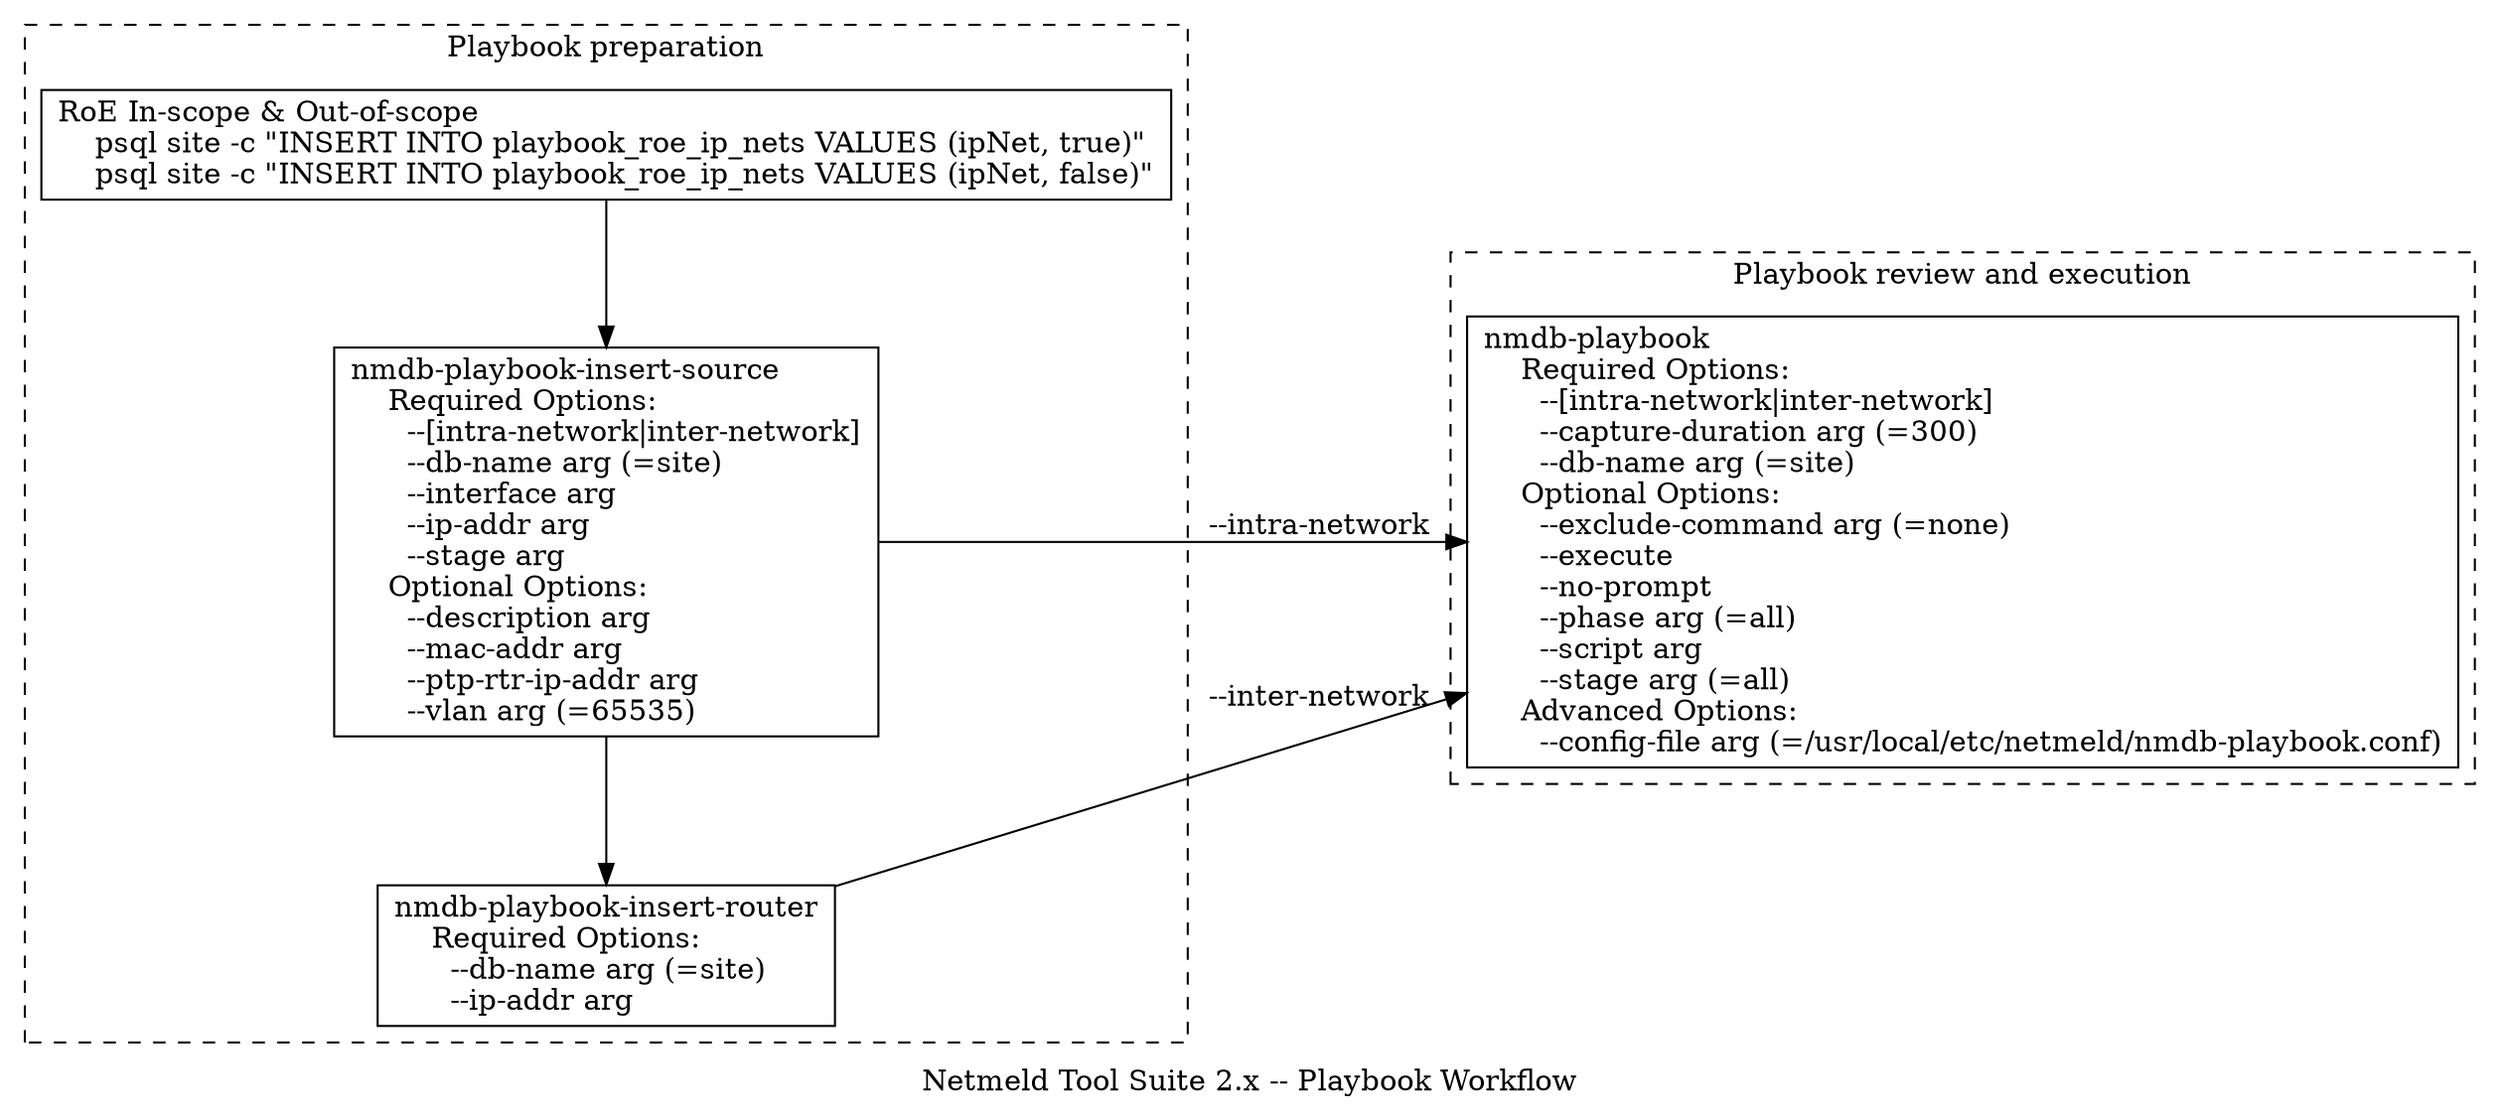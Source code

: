 digraph G {
  rankdir=LR;
  nodesep=0.5;
  ranksep=0.5;
  newrank=true;
  splines=spline;

  label="Netmeld Tool Suite 2.x -- Playbook Workflow";


  node[shape="box"];
  nmpbroe [label="RoE In-scope & Out-of-scope\l\
    psql site -c \"INSERT INTO playbook_roe_ip_nets VALUES (ipNet, true)\"\l\
    psql site -c \"INSERT INTO playbook_roe_ip_nets VALUES (ipNet, false)\""];
  nmpbis [label="nmdb-playbook-insert-source\l\
    Required Options:\l\
      --[intra-network|inter-network]\l\
      --db-name arg (=site)\l\
      --interface arg\l\
      --ip-addr arg\l\
      --stage arg\l\
    Optional Options:\l\
      --description arg\l\
      --mac-addr arg\l\
      --ptp-rtr-ip-addr arg\l\
      --vlan arg (=65535)\l"];
  nmpbir [label="nmdb-playbook-insert-router\l\
    Required Options:\l\
      --db-name arg (=site)\l\
      --ip-addr arg\l"];
  nmpb [label="nmdb-playbook\l\
    Required Options:\l\
      --[intra-network|inter-network]\l\
      --capture-duration arg (=300)\l\
      --db-name arg (=site)\l\
    Optional Options:\l\
      --exclude-command arg (=none)\l\
      --execute\l\
      --no-prompt\l\
      --phase arg (=all)\l\
      --script arg\l\
      --stage arg (=all)\l\
    Advanced Options:\l\
      --config-file arg (=/usr/local/etc/netmeld/nmdb-playbook.conf)\l"];

  subgraph cluster_preparation {
    label="Playbook preparation";
    style="dashed";

    rank="same";
    nmpbroe;
    nmpbis;
    nmpbir;
  }

  subgraph cluster_execution {
    label="Playbook review and execution";
    style="dashed";

    nmpb;
  }

  // Added to align things better
  nmpbroe->nmpb [style="invis"];

  nmpbroe->nmpbis [constraint="no"];
  nmpbis->nmpbir [constraint="no"];

  nmpbis->nmpb [label="--intra-network"];
  nmpbir->nmpb [label="--inter-network"];
}
